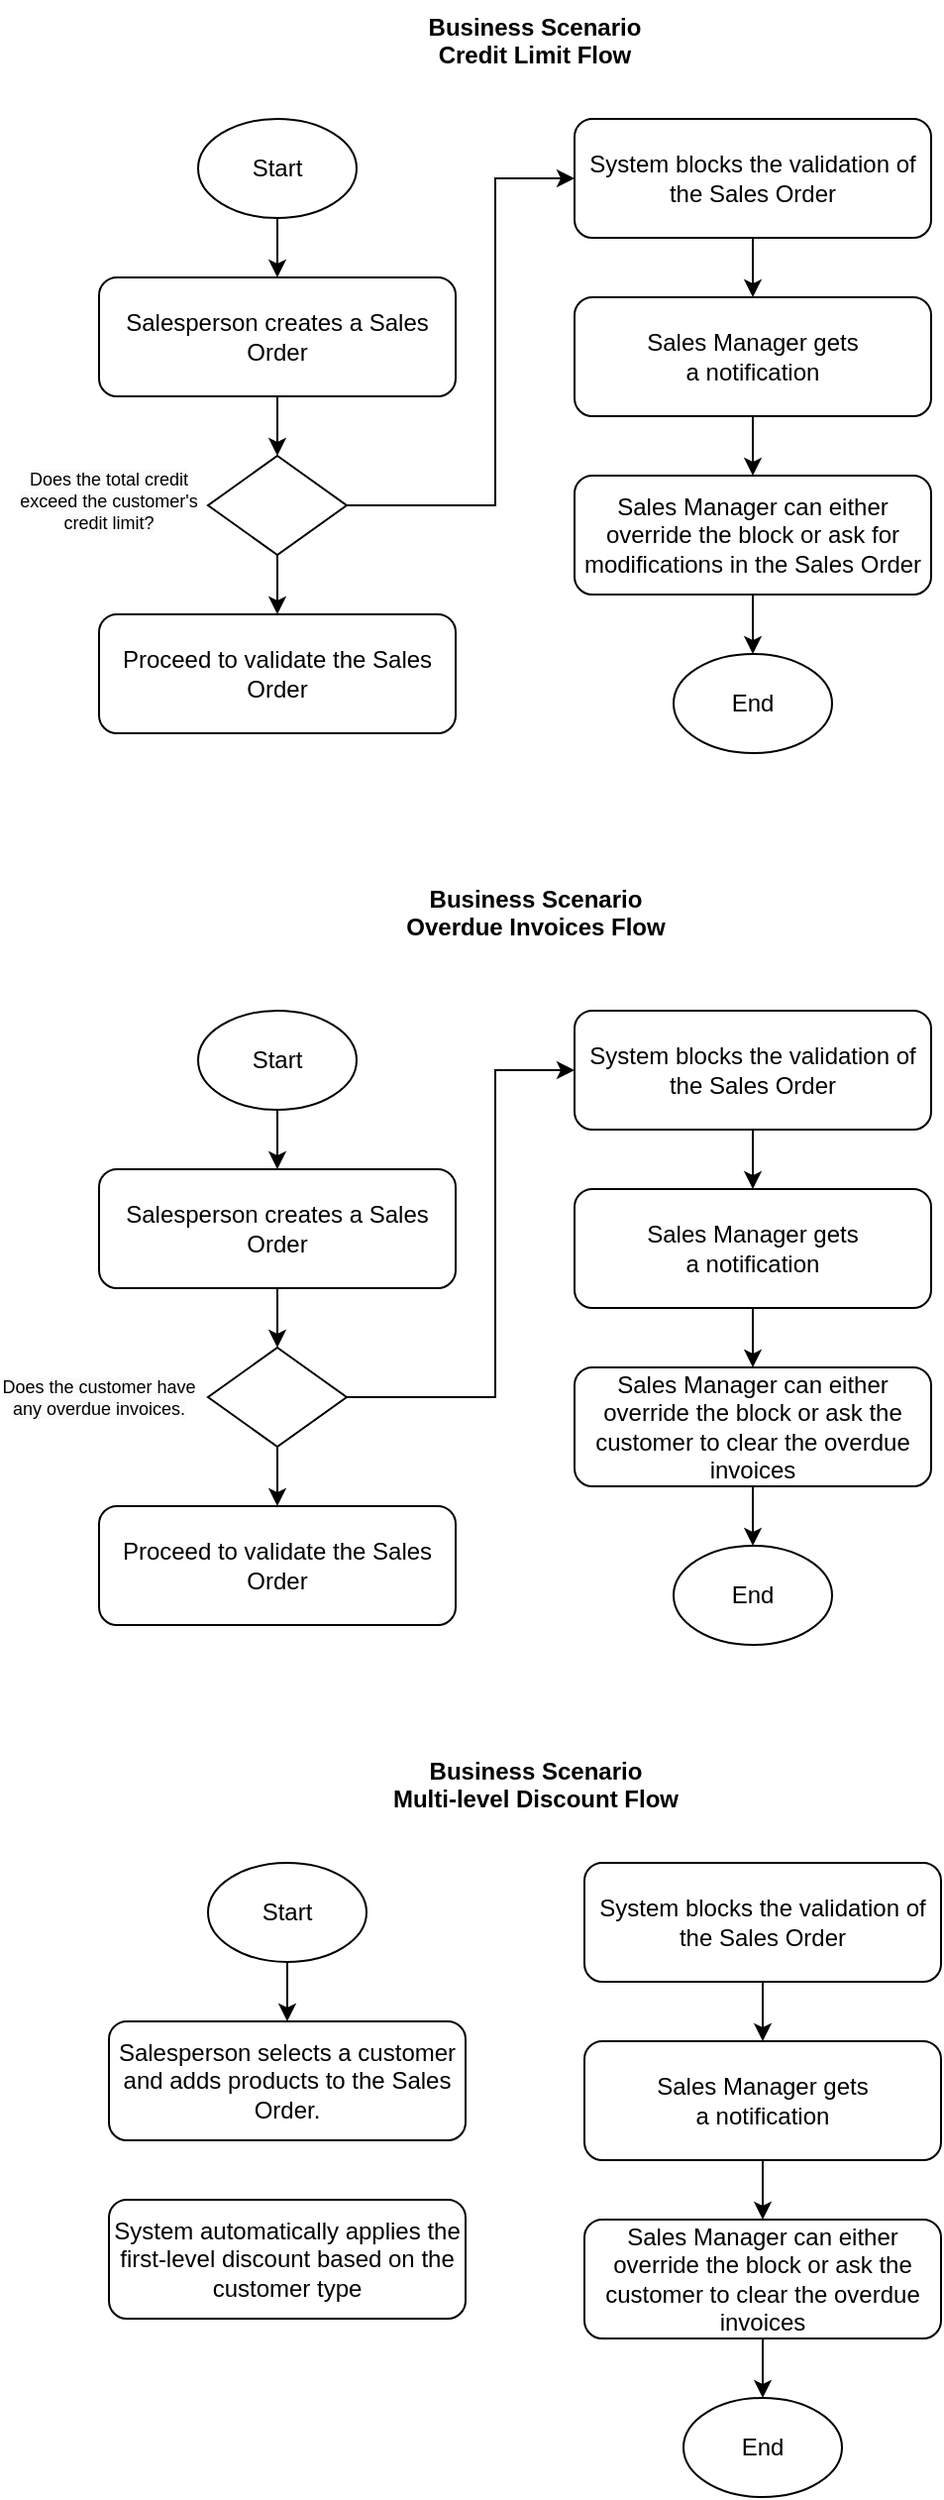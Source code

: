<mxfile version="21.6.8" type="github">
  <diagram name="Page-1" id="zFJyfzALChtRXlv1Sgy3">
    <mxGraphModel dx="1050" dy="623" grid="1" gridSize="10" guides="1" tooltips="1" connect="1" arrows="1" fold="1" page="1" pageScale="1" pageWidth="850" pageHeight="1100" math="0" shadow="0">
      <root>
        <mxCell id="0" />
        <mxCell id="1" parent="0" />
        <mxCell id="eSUzLrRJqdItIHo75qTO-13" style="edgeStyle=orthogonalEdgeStyle;rounded=0;orthogonalLoop=1;jettySize=auto;html=1;exitX=0.5;exitY=1;exitDx=0;exitDy=0;entryX=0.5;entryY=0;entryDx=0;entryDy=0;" edge="1" parent="1" source="eSUzLrRJqdItIHo75qTO-1" target="eSUzLrRJqdItIHo75qTO-3">
          <mxGeometry relative="1" as="geometry" />
        </mxCell>
        <mxCell id="eSUzLrRJqdItIHo75qTO-1" value="Start" style="ellipse;whiteSpace=wrap;html=1;" vertex="1" parent="1">
          <mxGeometry x="150" y="110" width="80" height="50" as="geometry" />
        </mxCell>
        <mxCell id="eSUzLrRJqdItIHo75qTO-2" value="End" style="ellipse;whiteSpace=wrap;html=1;" vertex="1" parent="1">
          <mxGeometry x="390" y="380" width="80" height="50" as="geometry" />
        </mxCell>
        <mxCell id="eSUzLrRJqdItIHo75qTO-14" style="edgeStyle=orthogonalEdgeStyle;rounded=0;orthogonalLoop=1;jettySize=auto;html=1;exitX=0.5;exitY=1;exitDx=0;exitDy=0;entryX=0.5;entryY=0;entryDx=0;entryDy=0;" edge="1" parent="1" source="eSUzLrRJqdItIHo75qTO-3" target="eSUzLrRJqdItIHo75qTO-4">
          <mxGeometry relative="1" as="geometry" />
        </mxCell>
        <mxCell id="eSUzLrRJqdItIHo75qTO-3" value="Salesperson creates a Sales Order" style="rounded=1;whiteSpace=wrap;html=1;" vertex="1" parent="1">
          <mxGeometry x="100" y="190" width="180" height="60" as="geometry" />
        </mxCell>
        <mxCell id="eSUzLrRJqdItIHo75qTO-15" style="edgeStyle=orthogonalEdgeStyle;rounded=0;orthogonalLoop=1;jettySize=auto;html=1;exitX=0.5;exitY=1;exitDx=0;exitDy=0;entryX=0.5;entryY=0;entryDx=0;entryDy=0;" edge="1" parent="1" source="eSUzLrRJqdItIHo75qTO-4" target="eSUzLrRJqdItIHo75qTO-9">
          <mxGeometry relative="1" as="geometry" />
        </mxCell>
        <mxCell id="eSUzLrRJqdItIHo75qTO-16" style="edgeStyle=orthogonalEdgeStyle;rounded=0;orthogonalLoop=1;jettySize=auto;html=1;exitX=1;exitY=0.5;exitDx=0;exitDy=0;entryX=0;entryY=0.5;entryDx=0;entryDy=0;" edge="1" parent="1" source="eSUzLrRJqdItIHo75qTO-4" target="eSUzLrRJqdItIHo75qTO-10">
          <mxGeometry relative="1" as="geometry">
            <Array as="points">
              <mxPoint x="300" y="305" />
              <mxPoint x="300" y="140" />
            </Array>
          </mxGeometry>
        </mxCell>
        <mxCell id="eSUzLrRJqdItIHo75qTO-4" value="" style="rhombus;whiteSpace=wrap;html=1;" vertex="1" parent="1">
          <mxGeometry x="155" y="280" width="70" height="50" as="geometry" />
        </mxCell>
        <mxCell id="eSUzLrRJqdItIHo75qTO-5" value="Business Scenario&lt;br&gt;Credit Limit Flow" style="text;whiteSpace=wrap;html=1;align=center;fontStyle=1" vertex="1" parent="1">
          <mxGeometry x="260" y="50" width="120" height="40" as="geometry" />
        </mxCell>
        <mxCell id="eSUzLrRJqdItIHo75qTO-7" value="&lt;span style=&quot;color: rgb(0, 0, 0); font-family: Helvetica; font-size: 9px; font-style: normal; font-variant-ligatures: normal; font-variant-caps: normal; font-weight: 400; letter-spacing: normal; orphans: 2; text-indent: 0px; text-transform: none; widows: 2; word-spacing: 0px; -webkit-text-stroke-width: 0px; background-color: rgb(251, 251, 251); text-decoration-thickness: initial; text-decoration-style: initial; text-decoration-color: initial; float: none; display: inline !important;&quot;&gt;Does the total credit exceed the customer&#39;s credit limit?&lt;/span&gt;" style="text;whiteSpace=wrap;html=1;align=center;fontSize=9;" vertex="1" parent="1">
          <mxGeometry x="55" y="280" width="100" height="60" as="geometry" />
        </mxCell>
        <mxCell id="eSUzLrRJqdItIHo75qTO-9" value="Proceed to validate the Sales Order" style="rounded=1;whiteSpace=wrap;html=1;" vertex="1" parent="1">
          <mxGeometry x="100" y="360" width="180" height="60" as="geometry" />
        </mxCell>
        <mxCell id="eSUzLrRJqdItIHo75qTO-17" style="edgeStyle=orthogonalEdgeStyle;rounded=0;orthogonalLoop=1;jettySize=auto;html=1;exitX=0.5;exitY=1;exitDx=0;exitDy=0;entryX=0.5;entryY=0;entryDx=0;entryDy=0;" edge="1" parent="1" source="eSUzLrRJqdItIHo75qTO-10" target="eSUzLrRJqdItIHo75qTO-11">
          <mxGeometry relative="1" as="geometry" />
        </mxCell>
        <mxCell id="eSUzLrRJqdItIHo75qTO-10" value="System blocks the validation of the Sales Order" style="rounded=1;whiteSpace=wrap;html=1;" vertex="1" parent="1">
          <mxGeometry x="340" y="110" width="180" height="60" as="geometry" />
        </mxCell>
        <mxCell id="eSUzLrRJqdItIHo75qTO-18" style="edgeStyle=orthogonalEdgeStyle;rounded=0;orthogonalLoop=1;jettySize=auto;html=1;exitX=0.5;exitY=1;exitDx=0;exitDy=0;entryX=0.5;entryY=0;entryDx=0;entryDy=0;" edge="1" parent="1" source="eSUzLrRJqdItIHo75qTO-11" target="eSUzLrRJqdItIHo75qTO-12">
          <mxGeometry relative="1" as="geometry" />
        </mxCell>
        <mxCell id="eSUzLrRJqdItIHo75qTO-11" value="Sales Manager gets &lt;br&gt;a notification" style="rounded=1;whiteSpace=wrap;html=1;" vertex="1" parent="1">
          <mxGeometry x="340" y="200" width="180" height="60" as="geometry" />
        </mxCell>
        <mxCell id="eSUzLrRJqdItIHo75qTO-19" style="edgeStyle=orthogonalEdgeStyle;rounded=0;orthogonalLoop=1;jettySize=auto;html=1;exitX=0.5;exitY=1;exitDx=0;exitDy=0;entryX=0.5;entryY=0;entryDx=0;entryDy=0;" edge="1" parent="1" source="eSUzLrRJqdItIHo75qTO-12" target="eSUzLrRJqdItIHo75qTO-2">
          <mxGeometry relative="1" as="geometry" />
        </mxCell>
        <mxCell id="eSUzLrRJqdItIHo75qTO-12" value="Sales Manager can either override the block or ask for modifications in the Sales Order" style="rounded=1;whiteSpace=wrap;html=1;" vertex="1" parent="1">
          <mxGeometry x="340" y="290" width="180" height="60" as="geometry" />
        </mxCell>
        <mxCell id="eSUzLrRJqdItIHo75qTO-20" style="edgeStyle=orthogonalEdgeStyle;rounded=0;orthogonalLoop=1;jettySize=auto;html=1;exitX=0.5;exitY=1;exitDx=0;exitDy=0;entryX=0.5;entryY=0;entryDx=0;entryDy=0;" edge="1" parent="1" source="eSUzLrRJqdItIHo75qTO-21" target="eSUzLrRJqdItIHo75qTO-24">
          <mxGeometry relative="1" as="geometry" />
        </mxCell>
        <mxCell id="eSUzLrRJqdItIHo75qTO-21" value="Start" style="ellipse;whiteSpace=wrap;html=1;" vertex="1" parent="1">
          <mxGeometry x="150" y="560" width="80" height="50" as="geometry" />
        </mxCell>
        <mxCell id="eSUzLrRJqdItIHo75qTO-22" value="End" style="ellipse;whiteSpace=wrap;html=1;" vertex="1" parent="1">
          <mxGeometry x="390" y="830" width="80" height="50" as="geometry" />
        </mxCell>
        <mxCell id="eSUzLrRJqdItIHo75qTO-23" style="edgeStyle=orthogonalEdgeStyle;rounded=0;orthogonalLoop=1;jettySize=auto;html=1;exitX=0.5;exitY=1;exitDx=0;exitDy=0;entryX=0.5;entryY=0;entryDx=0;entryDy=0;" edge="1" parent="1" source="eSUzLrRJqdItIHo75qTO-24" target="eSUzLrRJqdItIHo75qTO-27">
          <mxGeometry relative="1" as="geometry" />
        </mxCell>
        <mxCell id="eSUzLrRJqdItIHo75qTO-24" value="Salesperson creates a Sales Order" style="rounded=1;whiteSpace=wrap;html=1;" vertex="1" parent="1">
          <mxGeometry x="100" y="640" width="180" height="60" as="geometry" />
        </mxCell>
        <mxCell id="eSUzLrRJqdItIHo75qTO-25" style="edgeStyle=orthogonalEdgeStyle;rounded=0;orthogonalLoop=1;jettySize=auto;html=1;exitX=0.5;exitY=1;exitDx=0;exitDy=0;entryX=0.5;entryY=0;entryDx=0;entryDy=0;" edge="1" parent="1" source="eSUzLrRJqdItIHo75qTO-27" target="eSUzLrRJqdItIHo75qTO-30">
          <mxGeometry relative="1" as="geometry" />
        </mxCell>
        <mxCell id="eSUzLrRJqdItIHo75qTO-26" style="edgeStyle=orthogonalEdgeStyle;rounded=0;orthogonalLoop=1;jettySize=auto;html=1;exitX=1;exitY=0.5;exitDx=0;exitDy=0;entryX=0;entryY=0.5;entryDx=0;entryDy=0;" edge="1" parent="1" source="eSUzLrRJqdItIHo75qTO-27" target="eSUzLrRJqdItIHo75qTO-32">
          <mxGeometry relative="1" as="geometry">
            <Array as="points">
              <mxPoint x="300" y="755" />
              <mxPoint x="300" y="590" />
            </Array>
          </mxGeometry>
        </mxCell>
        <mxCell id="eSUzLrRJqdItIHo75qTO-27" value="" style="rhombus;whiteSpace=wrap;html=1;" vertex="1" parent="1">
          <mxGeometry x="155" y="730" width="70" height="50" as="geometry" />
        </mxCell>
        <mxCell id="eSUzLrRJqdItIHo75qTO-28" value="Business Scenario&lt;br&gt;Overdue Invoices Flow" style="text;whiteSpace=wrap;html=1;align=center;fontStyle=1" vertex="1" parent="1">
          <mxGeometry x="252.5" y="490" width="135" height="40" as="geometry" />
        </mxCell>
        <mxCell id="eSUzLrRJqdItIHo75qTO-29" value="&lt;span style=&quot;color: rgb(0, 0, 0); font-family: Helvetica; font-size: 9px; font-style: normal; font-variant-ligatures: normal; font-variant-caps: normal; font-weight: 400; letter-spacing: normal; orphans: 2; text-indent: 0px; text-transform: none; widows: 2; word-spacing: 0px; -webkit-text-stroke-width: 0px; background-color: rgb(251, 251, 251); text-decoration-thickness: initial; text-decoration-style: initial; text-decoration-color: initial; float: none; display: inline !important;&quot;&gt;Does the customer have any overdue invoices.&lt;/span&gt;" style="text;whiteSpace=wrap;html=1;align=center;fontSize=9;" vertex="1" parent="1">
          <mxGeometry x="50" y="738" width="100" height="30" as="geometry" />
        </mxCell>
        <mxCell id="eSUzLrRJqdItIHo75qTO-30" value="Proceed to validate the Sales Order" style="rounded=1;whiteSpace=wrap;html=1;" vertex="1" parent="1">
          <mxGeometry x="100" y="810" width="180" height="60" as="geometry" />
        </mxCell>
        <mxCell id="eSUzLrRJqdItIHo75qTO-31" style="edgeStyle=orthogonalEdgeStyle;rounded=0;orthogonalLoop=1;jettySize=auto;html=1;exitX=0.5;exitY=1;exitDx=0;exitDy=0;entryX=0.5;entryY=0;entryDx=0;entryDy=0;" edge="1" parent="1" source="eSUzLrRJqdItIHo75qTO-32" target="eSUzLrRJqdItIHo75qTO-34">
          <mxGeometry relative="1" as="geometry" />
        </mxCell>
        <mxCell id="eSUzLrRJqdItIHo75qTO-32" value="System blocks the validation of the Sales Order" style="rounded=1;whiteSpace=wrap;html=1;" vertex="1" parent="1">
          <mxGeometry x="340" y="560" width="180" height="60" as="geometry" />
        </mxCell>
        <mxCell id="eSUzLrRJqdItIHo75qTO-33" style="edgeStyle=orthogonalEdgeStyle;rounded=0;orthogonalLoop=1;jettySize=auto;html=1;exitX=0.5;exitY=1;exitDx=0;exitDy=0;entryX=0.5;entryY=0;entryDx=0;entryDy=0;" edge="1" parent="1" source="eSUzLrRJqdItIHo75qTO-34" target="eSUzLrRJqdItIHo75qTO-36">
          <mxGeometry relative="1" as="geometry" />
        </mxCell>
        <mxCell id="eSUzLrRJqdItIHo75qTO-34" value="Sales Manager gets &lt;br&gt;a notification" style="rounded=1;whiteSpace=wrap;html=1;" vertex="1" parent="1">
          <mxGeometry x="340" y="650" width="180" height="60" as="geometry" />
        </mxCell>
        <mxCell id="eSUzLrRJqdItIHo75qTO-35" style="edgeStyle=orthogonalEdgeStyle;rounded=0;orthogonalLoop=1;jettySize=auto;html=1;exitX=0.5;exitY=1;exitDx=0;exitDy=0;entryX=0.5;entryY=0;entryDx=0;entryDy=0;" edge="1" parent="1" source="eSUzLrRJqdItIHo75qTO-36" target="eSUzLrRJqdItIHo75qTO-22">
          <mxGeometry relative="1" as="geometry" />
        </mxCell>
        <mxCell id="eSUzLrRJqdItIHo75qTO-36" value="Sales Manager can either override the block or ask the customer to clear the overdue invoices" style="rounded=1;whiteSpace=wrap;html=1;" vertex="1" parent="1">
          <mxGeometry x="340" y="740" width="180" height="60" as="geometry" />
        </mxCell>
        <mxCell id="eSUzLrRJqdItIHo75qTO-37" style="edgeStyle=orthogonalEdgeStyle;rounded=0;orthogonalLoop=1;jettySize=auto;html=1;exitX=0.5;exitY=1;exitDx=0;exitDy=0;entryX=0.5;entryY=0;entryDx=0;entryDy=0;" edge="1" parent="1" source="eSUzLrRJqdItIHo75qTO-38" target="eSUzLrRJqdItIHo75qTO-41">
          <mxGeometry relative="1" as="geometry" />
        </mxCell>
        <mxCell id="eSUzLrRJqdItIHo75qTO-38" value="Start" style="ellipse;whiteSpace=wrap;html=1;" vertex="1" parent="1">
          <mxGeometry x="155" y="990" width="80" height="50" as="geometry" />
        </mxCell>
        <mxCell id="eSUzLrRJqdItIHo75qTO-39" value="End" style="ellipse;whiteSpace=wrap;html=1;" vertex="1" parent="1">
          <mxGeometry x="395" y="1260" width="80" height="50" as="geometry" />
        </mxCell>
        <mxCell id="eSUzLrRJqdItIHo75qTO-41" value="Salesperson selects a customer and adds products to the Sales Order." style="rounded=1;whiteSpace=wrap;html=1;" vertex="1" parent="1">
          <mxGeometry x="105" y="1070" width="180" height="60" as="geometry" />
        </mxCell>
        <mxCell id="eSUzLrRJqdItIHo75qTO-45" value="Business Scenario&lt;br&gt;Multi-level Discount Flow" style="text;whiteSpace=wrap;html=1;align=center;fontStyle=1" vertex="1" parent="1">
          <mxGeometry x="242.5" y="930" width="155" height="40" as="geometry" />
        </mxCell>
        <mxCell id="eSUzLrRJqdItIHo75qTO-47" value="System automatically applies the first-level discount based on the customer type" style="rounded=1;whiteSpace=wrap;html=1;" vertex="1" parent="1">
          <mxGeometry x="105" y="1160" width="180" height="60" as="geometry" />
        </mxCell>
        <mxCell id="eSUzLrRJqdItIHo75qTO-48" style="edgeStyle=orthogonalEdgeStyle;rounded=0;orthogonalLoop=1;jettySize=auto;html=1;exitX=0.5;exitY=1;exitDx=0;exitDy=0;entryX=0.5;entryY=0;entryDx=0;entryDy=0;" edge="1" parent="1" source="eSUzLrRJqdItIHo75qTO-49" target="eSUzLrRJqdItIHo75qTO-51">
          <mxGeometry relative="1" as="geometry" />
        </mxCell>
        <mxCell id="eSUzLrRJqdItIHo75qTO-49" value="System blocks the validation of the Sales Order" style="rounded=1;whiteSpace=wrap;html=1;" vertex="1" parent="1">
          <mxGeometry x="345" y="990" width="180" height="60" as="geometry" />
        </mxCell>
        <mxCell id="eSUzLrRJqdItIHo75qTO-50" style="edgeStyle=orthogonalEdgeStyle;rounded=0;orthogonalLoop=1;jettySize=auto;html=1;exitX=0.5;exitY=1;exitDx=0;exitDy=0;entryX=0.5;entryY=0;entryDx=0;entryDy=0;" edge="1" parent="1" source="eSUzLrRJqdItIHo75qTO-51" target="eSUzLrRJqdItIHo75qTO-53">
          <mxGeometry relative="1" as="geometry" />
        </mxCell>
        <mxCell id="eSUzLrRJqdItIHo75qTO-51" value="Sales Manager gets &lt;br&gt;a notification" style="rounded=1;whiteSpace=wrap;html=1;" vertex="1" parent="1">
          <mxGeometry x="345" y="1080" width="180" height="60" as="geometry" />
        </mxCell>
        <mxCell id="eSUzLrRJqdItIHo75qTO-52" style="edgeStyle=orthogonalEdgeStyle;rounded=0;orthogonalLoop=1;jettySize=auto;html=1;exitX=0.5;exitY=1;exitDx=0;exitDy=0;entryX=0.5;entryY=0;entryDx=0;entryDy=0;" edge="1" parent="1" source="eSUzLrRJqdItIHo75qTO-53" target="eSUzLrRJqdItIHo75qTO-39">
          <mxGeometry relative="1" as="geometry" />
        </mxCell>
        <mxCell id="eSUzLrRJqdItIHo75qTO-53" value="Sales Manager can either override the block or ask the customer to clear the overdue invoices" style="rounded=1;whiteSpace=wrap;html=1;" vertex="1" parent="1">
          <mxGeometry x="345" y="1170" width="180" height="60" as="geometry" />
        </mxCell>
      </root>
    </mxGraphModel>
  </diagram>
</mxfile>
